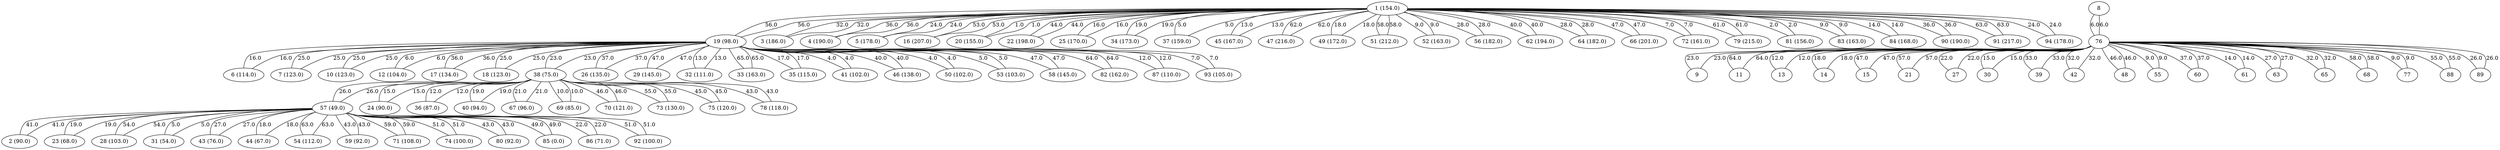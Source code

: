 // This is a weighted undirected graph
graph G {
  "1" [label="1 (154.0)"];
  "19" [label="19 (98.0)"];
  "2" [label="2 (90.0)"];
  "57" [label="57 (49.0)"];
  "3" [label="3 (186.0)"];
  "4" [label="4 (190.0)"];
  "5" [label="5 (178.0)"];
  "6" [label="6 (114.0)"];
  "7" [label="7 (123.0)"];
  "8" [label="8"];
  "76" [label="76"];
  "9" [label="9"];
  "10" [label="10 (123.0)"];
  "11" [label="11"];
  "12" [label="12 (104.0)"];
  "13" [label="13"];
  "14" [label="14"];
  "15" [label="15"];
  "16" [label="16 (207.0)"];
  "17" [label="17 (134.0)"];
  "18" [label="18 (123.0)"];
  "38" [label="38 (75.0)"];
  "20" [label="20 (155.0)"];
  "21" [label="21"];
  "22" [label="22 (198.0)"];
  "23" [label="23 (68.0)"];
  "24" [label="24 (90.0)"];
  "25" [label="25 (170.0)"];
  "26" [label="26 (135.0)"];
  "27" [label="27"];
  "28" [label="28 (103.0)"];
  "29" [label="29 (145.0)"];
  "30" [label="30"];
  "31" [label="31 (54.0)"];
  "32" [label="32 (111.0)"];
  "33" [label="33 (163.0)"];
  "34" [label="34 (173.0)"];
  "35" [label="35 (115.0)"];
  "36" [label="36 (87.0)"];
  "37" [label="37 (159.0)"];
  "39" [label="39"];
  "40" [label="40 (94.0)"];
  "41" [label="41 (102.0)"];
  "42" [label="42"];
  "43" [label="43 (76.0)"];
  "44" [label="44 (67.0)"];
  "45" [label="45 (167.0)"];
  "46" [label="46 (138.0)"];
  "47" [label="47 (216.0)"];
  "48" [label="48"];
  "49" [label="49 (172.0)"];
  "50" [label="50 (102.0)"];
  "51" [label="51 (212.0)"];
  "52" [label="52 (163.0)"];
  "53" [label="53 (103.0)"];
  "54" [label="54 (112.0)"];
  "55" [label="55"];
  "56" [label="56 (182.0)"];
  "58" [label="58 (145.0)"];
  "59" [label="59 (92.0)"];
  "60" [label="60"];
  "61" [label="61"];
  "62" [label="62 (194.0)"];
  "63" [label="63"];
  "64" [label="64 (182.0)"];
  "65" [label="65"];
  "66" [label="66 (201.0)"];
  "67" [label="67 (96.0)"];
  "68" [label="68"];
  "69" [label="69 (85.0)"];
  "70" [label="70 (121.0)"];
  "71" [label="71 (108.0)"];
  "72" [label="72 (161.0)"];
  "73" [label="73 (130.0)"];
  "74" [label="74 (100.0)"];
  "75" [label="75 (120.0)"];
  "77" [label="77"];
  "78" [label="78 (118.0)"];
  "79" [label="79 (215.0)"];
  "80" [label="80 (92.0)"];
  "81" [label="81 (156.0)"];
  "82" [label="82 (162.0)"];
  "83" [label="83 (163.0)"];
  "84" [label="84 (168.0)"];
  "85" [label="85 (0.0)"];
  "86" [label="86 (71.0)"];
  "87" [label="87 (110.0)"];
  "88" [label="88"];
  "89" [label="89"];
  "90" [label="90 (190.0)"];
  "91" [label="91 (217.0)"];
  "92" [label="92 (100.0)"];
  "93" [label="93 (105.0)"];
  "94" [label="94 (178.0)"];
  "1" -- "19" [label="56.0"];
  "1" -- "3" [label="32.0"];
  "1" -- "4" [label="36.0"];
  "1" -- "5" [label="24.0"];
  "1" -- "16" [label="53.0"];
  "1" -- "20" [label="1.0"];
  "1" -- "22" [label="44.0"];
  "1" -- "25" [label="16.0"];
  "1" -- "34" [label="19.0"];
  "1" -- "37" [label="5.0"];
  "1" -- "45" [label="13.0"];
  "1" -- "47" [label="62.0"];
  "1" -- "49" [label="18.0"];
  "1" -- "51" [label="58.0"];
  "1" -- "52" [label="9.0"];
  "1" -- "56" [label="28.0"];
  "1" -- "62" [label="40.0"];
  "1" -- "64" [label="28.0"];
  "1" -- "66" [label="47.0"];
  "1" -- "72" [label="7.0"];
  "1" -- "79" [label="61.0"];
  "1" -- "81" [label="2.0"];
  "1" -- "83" [label="9.0"];
  "1" -- "84" [label="14.0"];
  "1" -- "90" [label="36.0"];
  "1" -- "91" [label="63.0"];
  "1" -- "94" [label="24.0"];
  "19" -- "1" [label="56.0"];
  "19" -- "6" [label="16.0"];
  "19" -- "7" [label="25.0"];
  "19" -- "10" [label="25.0"];
  "19" -- "12" [label="6.0"];
  "19" -- "17" [label="36.0"];
  "19" -- "18" [label="25.0"];
  "19" -- "38" [label="23.0"];
  "19" -- "26" [label="37.0"];
  "19" -- "29" [label="47.0"];
  "19" -- "32" [label="13.0"];
  "19" -- "33" [label="65.0"];
  "19" -- "35" [label="17.0"];
  "19" -- "41" [label="4.0"];
  "19" -- "46" [label="40.0"];
  "19" -- "50" [label="4.0"];
  "19" -- "53" [label="5.0"];
  "19" -- "58" [label="47.0"];
  "19" -- "82" [label="64.0"];
  "19" -- "87" [label="12.0"];
  "19" -- "93" [label="7.0"];
  "2" -- "57" [label="41.0"];
  "57" -- "2" [label="41.0"];
  "57" -- "23" [label="19.0"];
  "57" -- "28" [label="54.0"];
  "57" -- "31" [label="5.0"];
  "57" -- "43" [label="27.0"];
  "57" -- "44" [label="18.0"];
  "57" -- "54" [label="63.0"];
  "57" -- "38" [label="26.0"];
  "57" -- "59" [label="43.0"];
  "57" -- "71" [label="59.0"];
  "57" -- "74" [label="51.0"];
  "57" -- "80" [label="43.0"];
  "57" -- "85" [label="49.0"];
  "57" -- "86" [label="22.0"];
  "57" -- "92" [label="51.0"];
  "3" -- "1" [label="32.0"];
  "4" -- "1" [label="36.0"];
  "5" -- "1" [label="24.0"];
  "6" -- "19" [label="16.0"];
  "7" -- "19" [label="25.0"];
  "8" -- "76" [label="6.0"];
  "76" -- "8" [label="6.0"];
  "76" -- "9" [label="23.0"];
  "76" -- "11" [label="64.0"];
  "76" -- "13" [label="12.0"];
  "76" -- "14" [label="18.0"];
  "76" -- "15" [label="47.0"];
  "76" -- "21" [label="57.0"];
  "76" -- "27" [label="22.0"];
  "76" -- "30" [label="15.0"];
  "76" -- "39" [label="33.0"];
  "76" -- "42" [label="32.0"];
  "76" -- "48" [label="46.0"];
  "76" -- "55" [label="9.0"];
  "76" -- "60" [label="37.0"];
  "76" -- "61" [label="14.0"];
  "76" -- "63" [label="27.0"];
  "76" -- "65" [label="32.0"];
  "76" -- "68" [label="58.0"];
  "76" -- "77" [label="9.0"];
  "76" -- "88" [label="55.0"];
  "76" -- "89" [label="26.0"];
  "9" -- "76" [label="23.0"];
  "10" -- "19" [label="25.0"];
  "11" -- "76" [label="64.0"];
  "12" -- "19" [label="6.0"];
  "13" -- "76" [label="12.0"];
  "14" -- "76" [label="18.0"];
  "15" -- "76" [label="47.0"];
  "16" -- "1" [label="53.0"];
  "17" -- "19" [label="36.0"];
  "18" -- "19" [label="25.0"];
  "38" -- "19" [label="23.0"];
  "38" -- "24" [label="15.0"];
  "38" -- "36" [label="12.0"];
  "38" -- "40" [label="19.0"];
  "38" -- "57" [label="26.0"];
  "38" -- "67" [label="21.0"];
  "38" -- "69" [label="10.0"];
  "38" -- "70" [label="46.0"];
  "38" -- "73" [label="55.0"];
  "38" -- "75" [label="45.0"];
  "38" -- "78" [label="43.0"];
  "20" -- "1" [label="1.0"];
  "21" -- "76" [label="57.0"];
  "22" -- "1" [label="44.0"];
  "23" -- "57" [label="19.0"];
  "24" -- "38" [label="15.0"];
  "25" -- "1" [label="16.0"];
  "26" -- "19" [label="37.0"];
  "27" -- "76" [label="22.0"];
  "28" -- "57" [label="54.0"];
  "29" -- "19" [label="47.0"];
  "30" -- "76" [label="15.0"];
  "31" -- "57" [label="5.0"];
  "32" -- "19" [label="13.0"];
  "33" -- "19" [label="65.0"];
  "34" -- "1" [label="19.0"];
  "35" -- "19" [label="17.0"];
  "36" -- "38" [label="12.0"];
  "37" -- "1" [label="5.0"];
  "39" -- "76" [label="33.0"];
  "40" -- "38" [label="19.0"];
  "41" -- "19" [label="4.0"];
  "42" -- "76" [label="32.0"];
  "43" -- "57" [label="27.0"];
  "44" -- "57" [label="18.0"];
  "45" -- "1" [label="13.0"];
  "46" -- "19" [label="40.0"];
  "47" -- "1" [label="62.0"];
  "48" -- "76" [label="46.0"];
  "49" -- "1" [label="18.0"];
  "50" -- "19" [label="4.0"];
  "51" -- "1" [label="58.0"];
  "52" -- "1" [label="9.0"];
  "53" -- "19" [label="5.0"];
  "54" -- "57" [label="63.0"];
  "55" -- "76" [label="9.0"];
  "56" -- "1" [label="28.0"];
  "58" -- "19" [label="47.0"];
  "59" -- "57" [label="43.0"];
  "60" -- "76" [label="37.0"];
  "61" -- "76" [label="14.0"];
  "62" -- "1" [label="40.0"];
  "63" -- "76" [label="27.0"];
  "64" -- "1" [label="28.0"];
  "65" -- "76" [label="32.0"];
  "66" -- "1" [label="47.0"];
  "67" -- "38" [label="21.0"];
  "68" -- "76" [label="58.0"];
  "69" -- "38" [label="10.0"];
  "70" -- "38" [label="46.0"];
  "71" -- "57" [label="59.0"];
  "72" -- "1" [label="7.0"];
  "73" -- "38" [label="55.0"];
  "74" -- "57" [label="51.0"];
  "75" -- "38" [label="45.0"];
  "77" -- "76" [label="9.0"];
  "78" -- "38" [label="43.0"];
  "79" -- "1" [label="61.0"];
  "80" -- "57" [label="43.0"];
  "81" -- "1" [label="2.0"];
  "82" -- "19" [label="64.0"];
  "83" -- "1" [label="9.0"];
  "84" -- "1" [label="14.0"];
  "85" -- "57" [label="49.0"];
  "86" -- "57" [label="22.0"];
  "87" -- "19" [label="12.0"];
  "88" -- "76" [label="55.0"];
  "89" -- "76" [label="26.0"];
  "90" -- "1" [label="36.0"];
  "91" -- "1" [label="63.0"];
  "92" -- "57" [label="51.0"];
  "93" -- "19" [label="7.0"];
  "94" -- "1" [label="24.0"];
}
